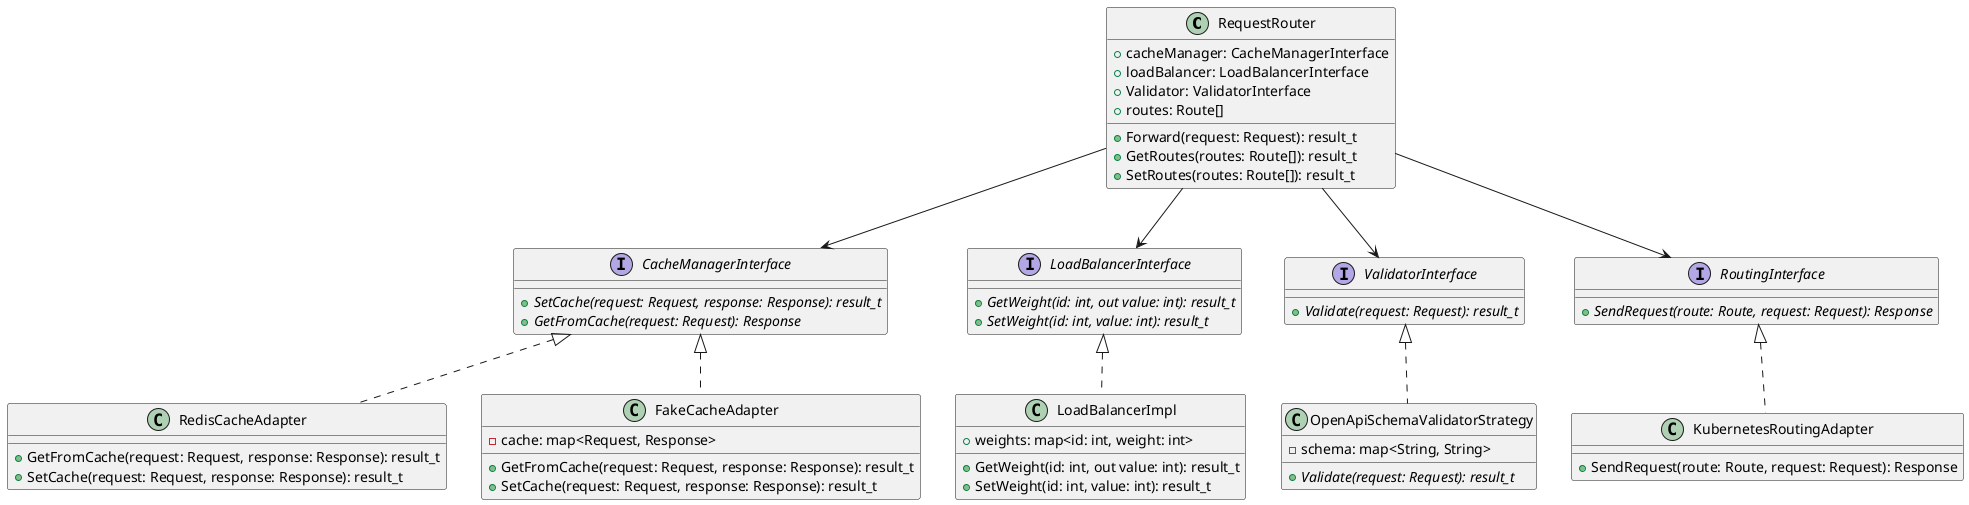 @startuml
class RequestRouter {
  +cacheManager: CacheManagerInterface
  +loadBalancer: LoadBalancerInterface
  +Validator: ValidatorInterface
  +routes: Route[]
  +Forward(request: Request): result_t
  +GetRoutes(routes: Route[]): result_t
  +SetRoutes(routes: Route[]): result_t
}

interface CacheManagerInterface {
  {abstract} +SetCache(request: Request, response: Response): result_t
  {abstract} +GetFromCache(request: Request): Response
}

class RedisCacheAdapter implements CacheManagerInterface {
  +GetFromCache(request: Request, response: Response): result_t
  +SetCache(request: Request, response: Response): result_t
}

class FakeCacheAdapter implements CacheManagerInterface {
  -cache: map<Request, Response>
  +GetFromCache(request: Request, response: Response): result_t
  +SetCache(request: Request, response: Response): result_t
}

interface LoadBalancerInterface {
  {abstract} +GetWeight(id: int, out value: int): result_t
  {abstract} +SetWeight(id: int, value: int): result_t

}

class LoadBalancerImpl implements LoadBalancerInterface {
  +weights: map<id: int, weight: int>
  +GetWeight(id: int, out value: int): result_t
  +SetWeight(id: int, value: int): result_t
}

interface ValidatorInterface {
  {abstract} +Validate(request: Request): result_t
}

class OpenApiSchemaValidatorStrategy implements ValidatorInterface {
  -schema: map<String, String>
  {abstract} +Validate(request: Request): result_t
}

interface RoutingInterface {
  {abstract} +SendRequest(route: Route, request: Request): Response
}

class KubernetesRoutingAdapter implements RoutingInterface {
  +SendRequest(route: Route, request: Request): Response
}

RequestRouter --> RoutingInterface
RequestRouter --> CacheManagerInterface
RequestRouter --> LoadBalancerInterface
RequestRouter --> ValidatorInterface
@enduml
